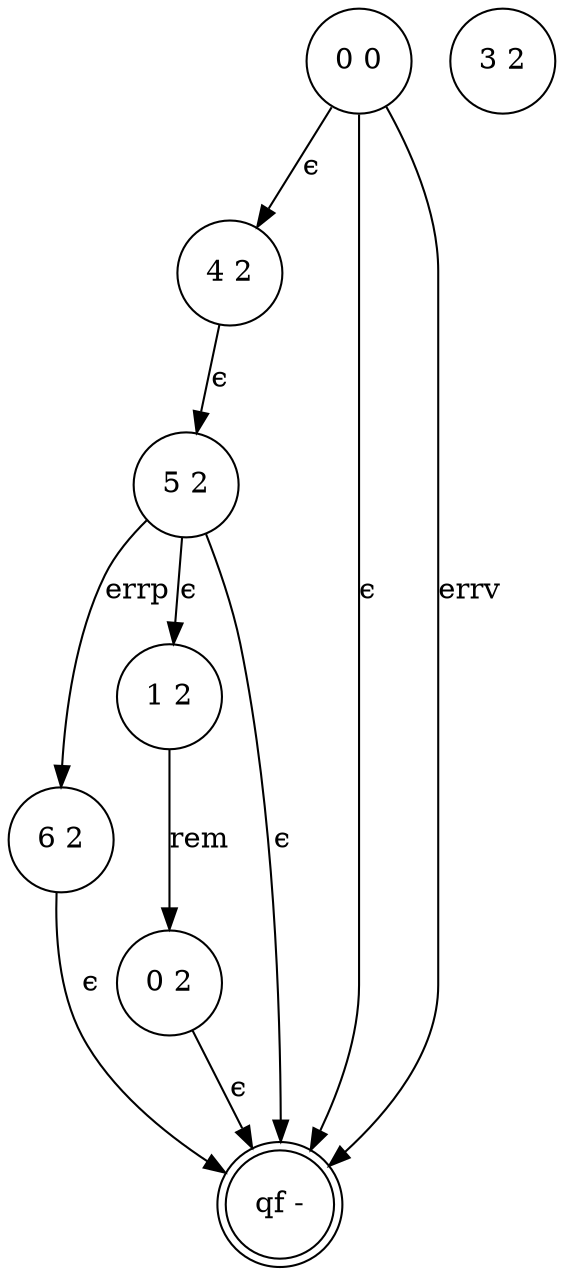 digraph 4 {
	"4 2" [shape=circle]
	"5 2" [shape=circle]
	"6 2" [shape=circle]
	"1 2" [shape=circle]
	"0 2" [shape=circle]
	"qf -" [shape=doublecircle]
	"0 0" [shape=circle]
	"3 2" [shape=circle]
	"4 2" -> "5 2" [label="ϵ"]
	"5 2" -> "6 2" [label=errp]
	"5 2" -> "1 2" [label="ϵ"]
	"1 2" -> "0 2" [label=rem]
	"5 2" -> "qf -" [label="ϵ"]
	"6 2" -> "qf -" [label="ϵ"]
	"0 2" -> "qf -" [label="ϵ"]
	"0 0" -> "4 2" [label="ϵ"]
	"0 0" -> "qf -" [label="ϵ"]
	"0 0" -> "qf -" [label=errv]
}
